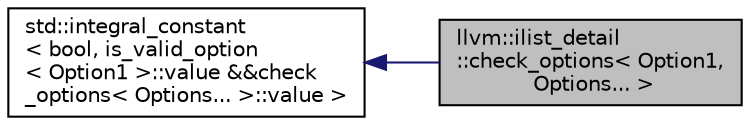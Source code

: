 digraph "llvm::ilist_detail::check_options&lt; Option1, Options... &gt;"
{
 // LATEX_PDF_SIZE
  bgcolor="transparent";
  edge [fontname="Helvetica",fontsize="10",labelfontname="Helvetica",labelfontsize="10"];
  node [fontname="Helvetica",fontsize="10",shape="box"];
  rankdir="LR";
  Node1 [label="llvm::ilist_detail\l::check_options\< Option1,\l Options... \>",height=0.2,width=0.4,color="black", fillcolor="grey75", style="filled", fontcolor="black",tooltip=" "];
  Node2 -> Node1 [dir="back",color="midnightblue",fontsize="10",style="solid",fontname="Helvetica"];
  Node2 [label="std::integral_constant\l\< bool, is_valid_option\l\< Option1 \>::value &&check\l_options\< Options... \>::value \>",height=0.2,width=0.4,color="black",tooltip=" "];
}
